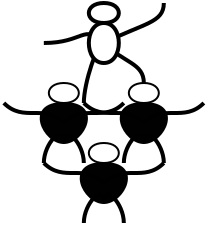 <?xml version="1.0" encoding="UTF-8"?>
<dia:diagram xmlns:dia="http://www.lysator.liu.se/~alla/dia/">
  <dia:layer name="Baggrund" visible="true">
    <dia:group>
      <dia:object type="Standard - Beziergon" version="0" id="O0">
        <dia:attribute name="obj_pos">
          <dia:point val="7,14"/>
        </dia:attribute>
        <dia:attribute name="obj_bb">
          <dia:rectangle val="7,13.95;7.8,15.05"/>
        </dia:attribute>
        <dia:attribute name="bez_points">
          <dia:point val="7,14"/>
          <dia:point val="8,14"/>
          <dia:point val="8,15"/>
          <dia:point val="7,15"/>
          <dia:point val="6,15"/>
          <dia:point val="6,14"/>
        </dia:attribute>
        <dia:attribute name="corner_types">
          <dia:enum val="0"/>
          <dia:enum val="0"/>
          <dia:enum val="0"/>
        </dia:attribute>
        <dia:attribute name="show_background">
          <dia:boolean val="true"/>
        </dia:attribute>
      </dia:object>
      <dia:object type="Standard - Beziergon" version="0" id="O1">
        <dia:attribute name="obj_pos">
          <dia:point val="7,15"/>
        </dia:attribute>
        <dia:attribute name="obj_bb">
          <dia:rectangle val="5.795,14.95;8.205,17.05"/>
        </dia:attribute>
        <dia:attribute name="bez_points">
          <dia:point val="7,15"/>
          <dia:point val="9,15"/>
          <dia:point val="8,17"/>
          <dia:point val="7,17"/>
          <dia:point val="6,17"/>
          <dia:point val="5,15"/>
        </dia:attribute>
        <dia:attribute name="corner_types">
          <dia:enum val="0"/>
          <dia:enum val="0"/>
          <dia:enum val="0"/>
        </dia:attribute>
        <dia:attribute name="line_width">
          <dia:real val="0.1"/>
        </dia:attribute>
        <dia:attribute name="inner_color">
          <dia:color val="#010101"/>
        </dia:attribute>
        <dia:attribute name="show_background">
          <dia:boolean val="true"/>
        </dia:attribute>
      </dia:object>
      <dia:object type="Standard - BezierLine" version="0" id="O2">
        <dia:attribute name="obj_pos">
          <dia:point val="7,17"/>
        </dia:attribute>
        <dia:attribute name="obj_bb">
          <dia:rectangle val="6.9,16.486;8.1,18.1"/>
        </dia:attribute>
        <dia:attribute name="bez_points">
          <dia:point val="7,17"/>
          <dia:point val="7,16"/>
          <dia:point val="8,17"/>
          <dia:point val="8,18"/>
        </dia:attribute>
        <dia:attribute name="corner_types">
          <dia:enum val="0"/>
          <dia:enum val="0"/>
        </dia:attribute>
        <dia:attribute name="line_width">
          <dia:real val="0.2"/>
        </dia:attribute>
        <dia:connections>
          <dia:connection handle="0" to="O1" connection="2"/>
        </dia:connections>
      </dia:object>
      <dia:object type="Standard - BezierLine" version="0" id="O3">
        <dia:attribute name="obj_pos">
          <dia:point val="7,17"/>
        </dia:attribute>
        <dia:attribute name="obj_bb">
          <dia:rectangle val="5.9,16.486;7.1,18.1"/>
        </dia:attribute>
        <dia:attribute name="bez_points">
          <dia:point val="7,17"/>
          <dia:point val="7,16"/>
          <dia:point val="6,17"/>
          <dia:point val="6,18"/>
        </dia:attribute>
        <dia:attribute name="corner_types">
          <dia:enum val="0"/>
          <dia:enum val="0"/>
        </dia:attribute>
        <dia:attribute name="line_width">
          <dia:real val="0.2"/>
        </dia:attribute>
        <dia:connections>
          <dia:connection handle="0" to="O1" connection="2"/>
        </dia:connections>
      </dia:object>
      <dia:object type="Standard - BezierLine" version="0" id="O4">
        <dia:attribute name="obj_pos">
          <dia:point val="7,16"/>
        </dia:attribute>
        <dia:attribute name="obj_bb">
          <dia:rectangle val="6.859,14.859;10.141,16.141"/>
        </dia:attribute>
        <dia:attribute name="bez_points">
          <dia:point val="7,16"/>
          <dia:point val="8,15"/>
          <dia:point val="9,16"/>
          <dia:point val="10,15"/>
        </dia:attribute>
        <dia:attribute name="corner_types">
          <dia:enum val="0"/>
          <dia:enum val="0"/>
        </dia:attribute>
        <dia:attribute name="line_width">
          <dia:real val="0.2"/>
        </dia:attribute>
      </dia:object>
      <dia:object type="Standard - BezierLine" version="0" id="O5">
        <dia:attribute name="obj_pos">
          <dia:point val="7,16"/>
        </dia:attribute>
        <dia:attribute name="obj_bb">
          <dia:rectangle val="3.859,14.859;7.141,16.141"/>
        </dia:attribute>
        <dia:attribute name="bez_points">
          <dia:point val="7,16"/>
          <dia:point val="6,15"/>
          <dia:point val="5,16"/>
          <dia:point val="4,15"/>
        </dia:attribute>
        <dia:attribute name="corner_types">
          <dia:enum val="0"/>
          <dia:enum val="0"/>
        </dia:attribute>
        <dia:attribute name="line_width">
          <dia:real val="0.2"/>
        </dia:attribute>
      </dia:object>
    </dia:group>
    <dia:group>
      <dia:object type="Standard - Beziergon" version="0" id="O6">
        <dia:attribute name="obj_pos">
          <dia:point val="11,14"/>
        </dia:attribute>
        <dia:attribute name="obj_bb">
          <dia:rectangle val="11,13.95;11.8,15.05"/>
        </dia:attribute>
        <dia:attribute name="bez_points">
          <dia:point val="11,14"/>
          <dia:point val="12,14"/>
          <dia:point val="12,15"/>
          <dia:point val="11,15"/>
          <dia:point val="10,15"/>
          <dia:point val="10,14"/>
        </dia:attribute>
        <dia:attribute name="corner_types">
          <dia:enum val="0"/>
          <dia:enum val="0"/>
          <dia:enum val="0"/>
        </dia:attribute>
        <dia:attribute name="show_background">
          <dia:boolean val="true"/>
        </dia:attribute>
      </dia:object>
      <dia:object type="Standard - Beziergon" version="0" id="O7">
        <dia:attribute name="obj_pos">
          <dia:point val="11,15"/>
        </dia:attribute>
        <dia:attribute name="obj_bb">
          <dia:rectangle val="9.795,14.95;12.205,17.05"/>
        </dia:attribute>
        <dia:attribute name="bez_points">
          <dia:point val="11,15"/>
          <dia:point val="13,15"/>
          <dia:point val="12,17"/>
          <dia:point val="11,17"/>
          <dia:point val="10,17"/>
          <dia:point val="9,15"/>
        </dia:attribute>
        <dia:attribute name="corner_types">
          <dia:enum val="0"/>
          <dia:enum val="0"/>
          <dia:enum val="0"/>
        </dia:attribute>
        <dia:attribute name="line_width">
          <dia:real val="0.1"/>
        </dia:attribute>
        <dia:attribute name="inner_color">
          <dia:color val="#010101"/>
        </dia:attribute>
        <dia:attribute name="show_background">
          <dia:boolean val="true"/>
        </dia:attribute>
      </dia:object>
      <dia:object type="Standard - BezierLine" version="0" id="O8">
        <dia:attribute name="obj_pos">
          <dia:point val="11,17"/>
        </dia:attribute>
        <dia:attribute name="obj_bb">
          <dia:rectangle val="10.9,16.486;12.1,18.1"/>
        </dia:attribute>
        <dia:attribute name="bez_points">
          <dia:point val="11,17"/>
          <dia:point val="11,16"/>
          <dia:point val="12,17"/>
          <dia:point val="12,18"/>
        </dia:attribute>
        <dia:attribute name="corner_types">
          <dia:enum val="0"/>
          <dia:enum val="0"/>
        </dia:attribute>
        <dia:attribute name="line_width">
          <dia:real val="0.2"/>
        </dia:attribute>
        <dia:connections>
          <dia:connection handle="0" to="O7" connection="2"/>
        </dia:connections>
      </dia:object>
      <dia:object type="Standard - BezierLine" version="0" id="O9">
        <dia:attribute name="obj_pos">
          <dia:point val="11,17"/>
        </dia:attribute>
        <dia:attribute name="obj_bb">
          <dia:rectangle val="9.9,16.486;11.1,18.1"/>
        </dia:attribute>
        <dia:attribute name="bez_points">
          <dia:point val="11,17"/>
          <dia:point val="11,16"/>
          <dia:point val="10,17"/>
          <dia:point val="10,18"/>
        </dia:attribute>
        <dia:attribute name="corner_types">
          <dia:enum val="0"/>
          <dia:enum val="0"/>
        </dia:attribute>
        <dia:attribute name="line_width">
          <dia:real val="0.2"/>
        </dia:attribute>
        <dia:connections>
          <dia:connection handle="0" to="O7" connection="2"/>
        </dia:connections>
      </dia:object>
      <dia:object type="Standard - BezierLine" version="0" id="O10">
        <dia:attribute name="obj_pos">
          <dia:point val="11,16"/>
        </dia:attribute>
        <dia:attribute name="obj_bb">
          <dia:rectangle val="10.859,14.859;14.141,16.141"/>
        </dia:attribute>
        <dia:attribute name="bez_points">
          <dia:point val="11,16"/>
          <dia:point val="12,15"/>
          <dia:point val="13,16"/>
          <dia:point val="14,15"/>
        </dia:attribute>
        <dia:attribute name="corner_types">
          <dia:enum val="0"/>
          <dia:enum val="0"/>
        </dia:attribute>
        <dia:attribute name="line_width">
          <dia:real val="0.2"/>
        </dia:attribute>
      </dia:object>
      <dia:object type="Standard - BezierLine" version="0" id="O11">
        <dia:attribute name="obj_pos">
          <dia:point val="11,16"/>
        </dia:attribute>
        <dia:attribute name="obj_bb">
          <dia:rectangle val="7.859,14.859;11.141,16.141"/>
        </dia:attribute>
        <dia:attribute name="bez_points">
          <dia:point val="11,16"/>
          <dia:point val="10,15"/>
          <dia:point val="9,16"/>
          <dia:point val="8,15"/>
        </dia:attribute>
        <dia:attribute name="corner_types">
          <dia:enum val="0"/>
          <dia:enum val="0"/>
        </dia:attribute>
        <dia:attribute name="line_width">
          <dia:real val="0.2"/>
        </dia:attribute>
      </dia:object>
    </dia:group>
    <dia:group>
      <dia:object type="Standard - Beziergon" version="0" id="O12">
        <dia:attribute name="obj_pos">
          <dia:point val="9,17"/>
        </dia:attribute>
        <dia:attribute name="obj_bb">
          <dia:rectangle val="9,16.95;9.8,18.05"/>
        </dia:attribute>
        <dia:attribute name="bez_points">
          <dia:point val="9,17"/>
          <dia:point val="10,17"/>
          <dia:point val="10,18"/>
          <dia:point val="9,18"/>
          <dia:point val="8,18"/>
          <dia:point val="8,17"/>
        </dia:attribute>
        <dia:attribute name="corner_types">
          <dia:enum val="0"/>
          <dia:enum val="0"/>
          <dia:enum val="0"/>
        </dia:attribute>
        <dia:attribute name="show_background">
          <dia:boolean val="true"/>
        </dia:attribute>
      </dia:object>
      <dia:object type="Standard - Beziergon" version="0" id="O13">
        <dia:attribute name="obj_pos">
          <dia:point val="9,18"/>
        </dia:attribute>
        <dia:attribute name="obj_bb">
          <dia:rectangle val="7.795,17.95;10.205,20.05"/>
        </dia:attribute>
        <dia:attribute name="bez_points">
          <dia:point val="9,18"/>
          <dia:point val="11,18"/>
          <dia:point val="10,20"/>
          <dia:point val="9,20"/>
          <dia:point val="8,20"/>
          <dia:point val="7,18"/>
        </dia:attribute>
        <dia:attribute name="corner_types">
          <dia:enum val="0"/>
          <dia:enum val="0"/>
          <dia:enum val="0"/>
        </dia:attribute>
        <dia:attribute name="line_width">
          <dia:real val="0.1"/>
        </dia:attribute>
        <dia:attribute name="inner_color">
          <dia:color val="#010101"/>
        </dia:attribute>
        <dia:attribute name="show_background">
          <dia:boolean val="true"/>
        </dia:attribute>
      </dia:object>
      <dia:object type="Standard - BezierLine" version="0" id="O14">
        <dia:attribute name="obj_pos">
          <dia:point val="9,20"/>
        </dia:attribute>
        <dia:attribute name="obj_bb">
          <dia:rectangle val="8.9,19.486;10.1,21.1"/>
        </dia:attribute>
        <dia:attribute name="bez_points">
          <dia:point val="9,20"/>
          <dia:point val="9,19"/>
          <dia:point val="10,20"/>
          <dia:point val="10,21"/>
        </dia:attribute>
        <dia:attribute name="corner_types">
          <dia:enum val="0"/>
          <dia:enum val="0"/>
        </dia:attribute>
        <dia:attribute name="line_width">
          <dia:real val="0.2"/>
        </dia:attribute>
        <dia:connections>
          <dia:connection handle="0" to="O13" connection="2"/>
        </dia:connections>
      </dia:object>
      <dia:object type="Standard - BezierLine" version="0" id="O15">
        <dia:attribute name="obj_pos">
          <dia:point val="9,20"/>
        </dia:attribute>
        <dia:attribute name="obj_bb">
          <dia:rectangle val="7.9,19.486;9.1,21.1"/>
        </dia:attribute>
        <dia:attribute name="bez_points">
          <dia:point val="9,20"/>
          <dia:point val="9,19"/>
          <dia:point val="8,20"/>
          <dia:point val="8,21"/>
        </dia:attribute>
        <dia:attribute name="corner_types">
          <dia:enum val="0"/>
          <dia:enum val="0"/>
        </dia:attribute>
        <dia:attribute name="line_width">
          <dia:real val="0.2"/>
        </dia:attribute>
        <dia:connections>
          <dia:connection handle="0" to="O13" connection="2"/>
        </dia:connections>
      </dia:object>
      <dia:object type="Standard - BezierLine" version="0" id="O16">
        <dia:attribute name="obj_pos">
          <dia:point val="9,19"/>
        </dia:attribute>
        <dia:attribute name="obj_bb">
          <dia:rectangle val="8.859,17.859;12.141,19.141"/>
        </dia:attribute>
        <dia:attribute name="bez_points">
          <dia:point val="9,19"/>
          <dia:point val="10,18"/>
          <dia:point val="11,19"/>
          <dia:point val="12,18"/>
        </dia:attribute>
        <dia:attribute name="corner_types">
          <dia:enum val="0"/>
          <dia:enum val="0"/>
        </dia:attribute>
        <dia:attribute name="line_width">
          <dia:real val="0.2"/>
        </dia:attribute>
      </dia:object>
      <dia:object type="Standard - BezierLine" version="0" id="O17">
        <dia:attribute name="obj_pos">
          <dia:point val="9,19"/>
        </dia:attribute>
        <dia:attribute name="obj_bb">
          <dia:rectangle val="5.859,17.859;9.141,19.141"/>
        </dia:attribute>
        <dia:attribute name="bez_points">
          <dia:point val="9,19"/>
          <dia:point val="8,18"/>
          <dia:point val="7,19"/>
          <dia:point val="6,18"/>
        </dia:attribute>
        <dia:attribute name="corner_types">
          <dia:enum val="0"/>
          <dia:enum val="0"/>
        </dia:attribute>
        <dia:attribute name="line_width">
          <dia:real val="0.2"/>
        </dia:attribute>
      </dia:object>
    </dia:group>
    <dia:group>
      <dia:object type="Standard - BezierLine" version="0" id="O18">
        <dia:attribute name="obj_pos">
          <dia:point val="8,15"/>
        </dia:attribute>
        <dia:attribute name="obj_bb">
          <dia:rectangle val="7.9,11.9;9.1,15.1"/>
        </dia:attribute>
        <dia:attribute name="bez_points">
          <dia:point val="8,15"/>
          <dia:point val="8,14"/>
          <dia:point val="8.668,12"/>
          <dia:point val="9,12"/>
        </dia:attribute>
        <dia:attribute name="corner_types">
          <dia:enum val="0"/>
          <dia:enum val="0"/>
        </dia:attribute>
        <dia:attribute name="line_width">
          <dia:real val="0.2"/>
        </dia:attribute>
      </dia:object>
      <dia:object type="Standard - BezierLine" version="0" id="O19">
        <dia:attribute name="obj_pos">
          <dia:point val="11,14"/>
        </dia:attribute>
        <dia:attribute name="obj_bb">
          <dia:rectangle val="8.859,11.859;11.1,14.1"/>
        </dia:attribute>
        <dia:attribute name="bez_points">
          <dia:point val="11,14"/>
          <dia:point val="11,13"/>
          <dia:point val="10,13"/>
          <dia:point val="9,12"/>
        </dia:attribute>
        <dia:attribute name="corner_types">
          <dia:enum val="0"/>
          <dia:enum val="0"/>
        </dia:attribute>
        <dia:attribute name="line_width">
          <dia:real val="0.2"/>
        </dia:attribute>
      </dia:object>
      <dia:object type="Standard - BezierLine" version="0" id="O20">
        <dia:attribute name="obj_pos">
          <dia:point val="9,12"/>
        </dia:attribute>
        <dia:attribute name="obj_bb">
          <dia:rectangle val="8.866,9.9;12.1,12.134"/>
        </dia:attribute>
        <dia:attribute name="bez_points">
          <dia:point val="9,12"/>
          <dia:point val="11,11"/>
          <dia:point val="12,11"/>
          <dia:point val="12,10"/>
        </dia:attribute>
        <dia:attribute name="corner_types">
          <dia:enum val="0"/>
          <dia:enum val="0"/>
        </dia:attribute>
        <dia:attribute name="line_width">
          <dia:real val="0.2"/>
        </dia:attribute>
      </dia:object>
      <dia:object type="Standard - BezierLine" version="0" id="O21">
        <dia:attribute name="obj_pos">
          <dia:point val="9,12"/>
        </dia:attribute>
        <dia:attribute name="obj_bb">
          <dia:rectangle val="5.9,11.456;9.141,12.141"/>
        </dia:attribute>
        <dia:attribute name="bez_points">
          <dia:point val="9,12"/>
          <dia:point val="8,11"/>
          <dia:point val="8,12"/>
          <dia:point val="6,12"/>
        </dia:attribute>
        <dia:attribute name="corner_types">
          <dia:enum val="0"/>
          <dia:enum val="0"/>
        </dia:attribute>
        <dia:attribute name="line_width">
          <dia:real val="0.2"/>
        </dia:attribute>
      </dia:object>
      <dia:object type="Standard - Beziergon" version="0" id="O22">
        <dia:attribute name="obj_pos">
          <dia:point val="9,10"/>
        </dia:attribute>
        <dia:attribute name="obj_bb">
          <dia:rectangle val="9,9.9;9,11.1"/>
        </dia:attribute>
        <dia:attribute name="bez_points">
          <dia:point val="9,10"/>
          <dia:point val="10,10"/>
          <dia:point val="10,11"/>
          <dia:point val="9,11"/>
          <dia:point val="8,11"/>
          <dia:point val="8,10"/>
        </dia:attribute>
        <dia:attribute name="corner_types">
          <dia:enum val="0"/>
          <dia:enum val="0"/>
          <dia:enum val="0"/>
        </dia:attribute>
        <dia:attribute name="line_width">
          <dia:real val="0.2"/>
        </dia:attribute>
        <dia:attribute name="show_background">
          <dia:boolean val="true"/>
        </dia:attribute>
      </dia:object>
      <dia:object type="Standard - Beziergon" version="0" id="O23">
        <dia:attribute name="obj_pos">
          <dia:point val="9,11"/>
        </dia:attribute>
        <dia:attribute name="obj_bb">
          <dia:rectangle val="9,10.9;9,13.1"/>
        </dia:attribute>
        <dia:attribute name="bez_points">
          <dia:point val="9,11"/>
          <dia:point val="10,11"/>
          <dia:point val="10,13"/>
          <dia:point val="9,13"/>
          <dia:point val="8,13"/>
          <dia:point val="8,11"/>
        </dia:attribute>
        <dia:attribute name="corner_types">
          <dia:enum val="0"/>
          <dia:enum val="0"/>
          <dia:enum val="0"/>
        </dia:attribute>
        <dia:attribute name="line_width">
          <dia:real val="0.2"/>
        </dia:attribute>
        <dia:attribute name="show_background">
          <dia:boolean val="true"/>
        </dia:attribute>
      </dia:object>
    </dia:group>
  </dia:layer>
</dia:diagram>
